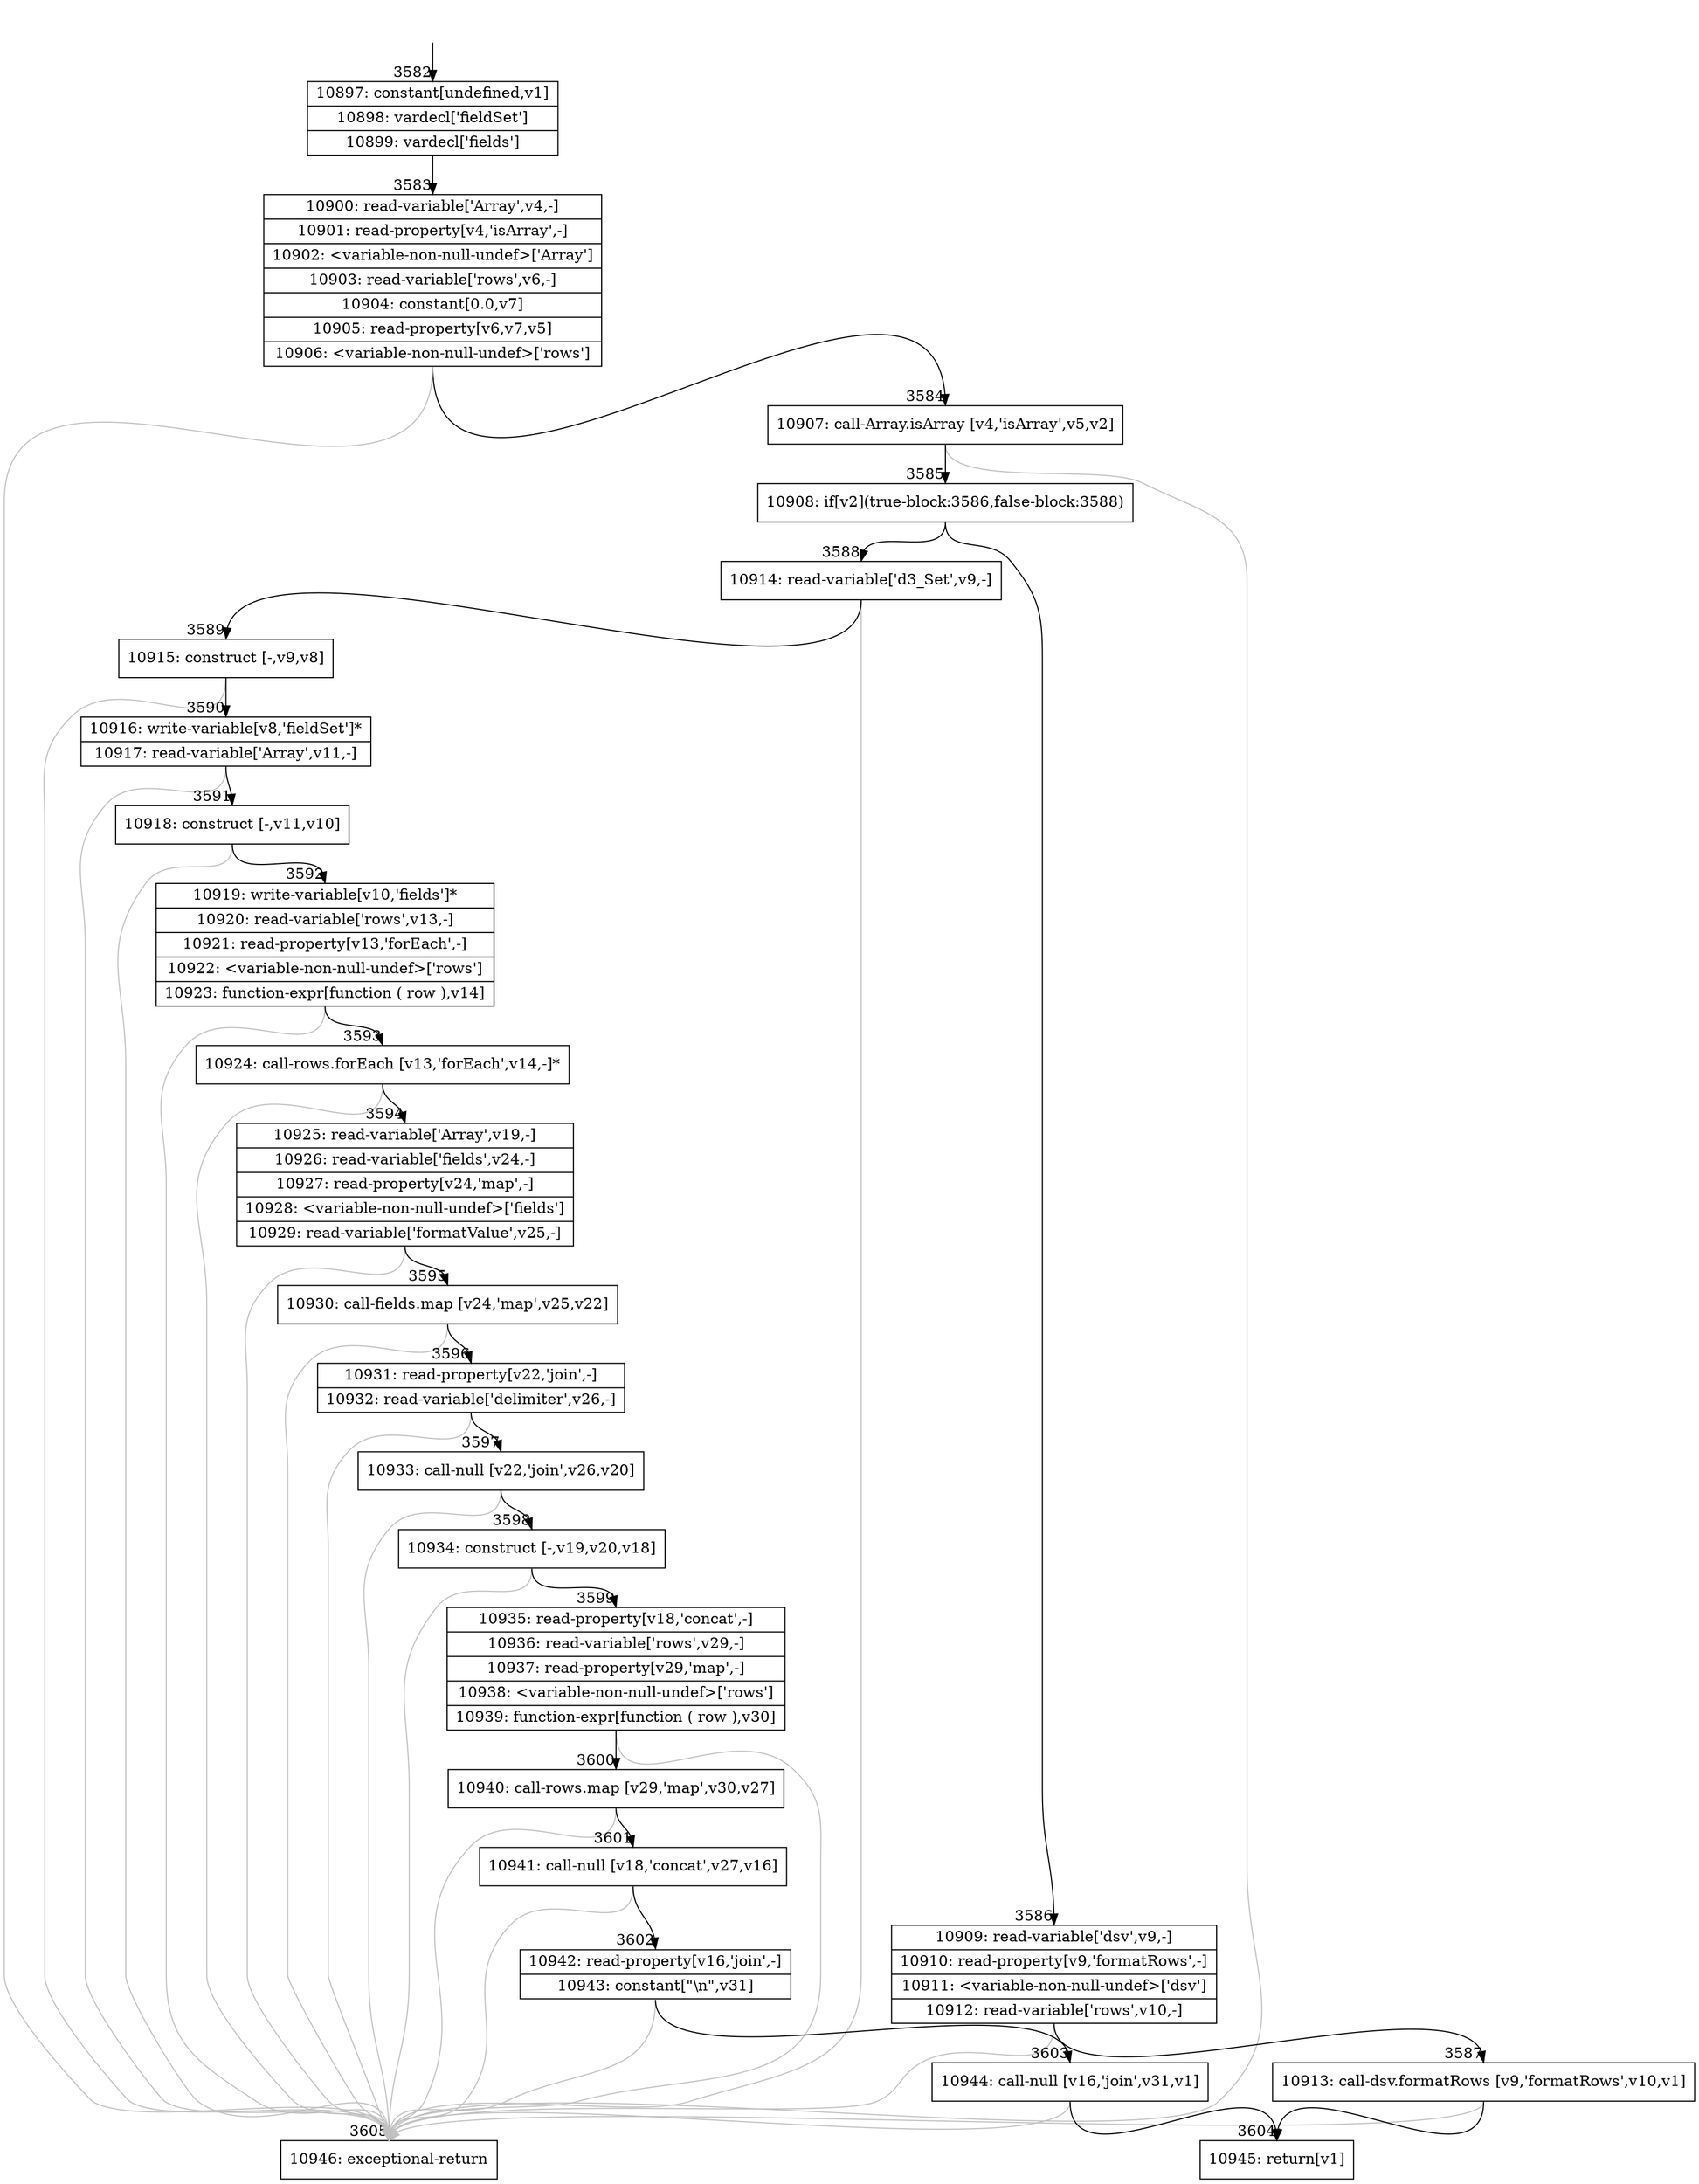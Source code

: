 digraph {
rankdir="TD"
BB_entry328[shape=none,label=""];
BB_entry328 -> BB3582 [tailport=s, headport=n, headlabel="    3582"]
BB3582 [shape=record label="{10897: constant[undefined,v1]|10898: vardecl['fieldSet']|10899: vardecl['fields']}" ] 
BB3582 -> BB3583 [tailport=s, headport=n, headlabel="      3583"]
BB3583 [shape=record label="{10900: read-variable['Array',v4,-]|10901: read-property[v4,'isArray',-]|10902: \<variable-non-null-undef\>['Array']|10903: read-variable['rows',v6,-]|10904: constant[0.0,v7]|10905: read-property[v6,v7,v5]|10906: \<variable-non-null-undef\>['rows']}" ] 
BB3583 -> BB3584 [tailport=s, headport=n, headlabel="      3584"]
BB3583 -> BB3605 [tailport=s, headport=n, color=gray, headlabel="      3605"]
BB3584 [shape=record label="{10907: call-Array.isArray [v4,'isArray',v5,v2]}" ] 
BB3584 -> BB3585 [tailport=s, headport=n, headlabel="      3585"]
BB3584 -> BB3605 [tailport=s, headport=n, color=gray]
BB3585 [shape=record label="{10908: if[v2](true-block:3586,false-block:3588)}" ] 
BB3585 -> BB3586 [tailport=s, headport=n, headlabel="      3586"]
BB3585 -> BB3588 [tailport=s, headport=n, headlabel="      3588"]
BB3586 [shape=record label="{10909: read-variable['dsv',v9,-]|10910: read-property[v9,'formatRows',-]|10911: \<variable-non-null-undef\>['dsv']|10912: read-variable['rows',v10,-]}" ] 
BB3586 -> BB3587 [tailport=s, headport=n, headlabel="      3587"]
BB3586 -> BB3605 [tailport=s, headport=n, color=gray]
BB3587 [shape=record label="{10913: call-dsv.formatRows [v9,'formatRows',v10,v1]}" ] 
BB3587 -> BB3604 [tailport=s, headport=n, headlabel="      3604"]
BB3587 -> BB3605 [tailport=s, headport=n, color=gray]
BB3588 [shape=record label="{10914: read-variable['d3_Set',v9,-]}" ] 
BB3588 -> BB3589 [tailport=s, headport=n, headlabel="      3589"]
BB3588 -> BB3605 [tailport=s, headport=n, color=gray]
BB3589 [shape=record label="{10915: construct [-,v9,v8]}" ] 
BB3589 -> BB3590 [tailport=s, headport=n, headlabel="      3590"]
BB3589 -> BB3605 [tailport=s, headport=n, color=gray]
BB3590 [shape=record label="{10916: write-variable[v8,'fieldSet']*|10917: read-variable['Array',v11,-]}" ] 
BB3590 -> BB3591 [tailport=s, headport=n, headlabel="      3591"]
BB3590 -> BB3605 [tailport=s, headport=n, color=gray]
BB3591 [shape=record label="{10918: construct [-,v11,v10]}" ] 
BB3591 -> BB3592 [tailport=s, headport=n, headlabel="      3592"]
BB3591 -> BB3605 [tailport=s, headport=n, color=gray]
BB3592 [shape=record label="{10919: write-variable[v10,'fields']*|10920: read-variable['rows',v13,-]|10921: read-property[v13,'forEach',-]|10922: \<variable-non-null-undef\>['rows']|10923: function-expr[function ( row ),v14]}" ] 
BB3592 -> BB3593 [tailport=s, headport=n, headlabel="      3593"]
BB3592 -> BB3605 [tailport=s, headport=n, color=gray]
BB3593 [shape=record label="{10924: call-rows.forEach [v13,'forEach',v14,-]*}" ] 
BB3593 -> BB3594 [tailport=s, headport=n, headlabel="      3594"]
BB3593 -> BB3605 [tailport=s, headport=n, color=gray]
BB3594 [shape=record label="{10925: read-variable['Array',v19,-]|10926: read-variable['fields',v24,-]|10927: read-property[v24,'map',-]|10928: \<variable-non-null-undef\>['fields']|10929: read-variable['formatValue',v25,-]}" ] 
BB3594 -> BB3595 [tailport=s, headport=n, headlabel="      3595"]
BB3594 -> BB3605 [tailport=s, headport=n, color=gray]
BB3595 [shape=record label="{10930: call-fields.map [v24,'map',v25,v22]}" ] 
BB3595 -> BB3596 [tailport=s, headport=n, headlabel="      3596"]
BB3595 -> BB3605 [tailport=s, headport=n, color=gray]
BB3596 [shape=record label="{10931: read-property[v22,'join',-]|10932: read-variable['delimiter',v26,-]}" ] 
BB3596 -> BB3597 [tailport=s, headport=n, headlabel="      3597"]
BB3596 -> BB3605 [tailport=s, headport=n, color=gray]
BB3597 [shape=record label="{10933: call-null [v22,'join',v26,v20]}" ] 
BB3597 -> BB3598 [tailport=s, headport=n, headlabel="      3598"]
BB3597 -> BB3605 [tailport=s, headport=n, color=gray]
BB3598 [shape=record label="{10934: construct [-,v19,v20,v18]}" ] 
BB3598 -> BB3599 [tailport=s, headport=n, headlabel="      3599"]
BB3598 -> BB3605 [tailport=s, headport=n, color=gray]
BB3599 [shape=record label="{10935: read-property[v18,'concat',-]|10936: read-variable['rows',v29,-]|10937: read-property[v29,'map',-]|10938: \<variable-non-null-undef\>['rows']|10939: function-expr[function ( row ),v30]}" ] 
BB3599 -> BB3600 [tailport=s, headport=n, headlabel="      3600"]
BB3599 -> BB3605 [tailport=s, headport=n, color=gray]
BB3600 [shape=record label="{10940: call-rows.map [v29,'map',v30,v27]}" ] 
BB3600 -> BB3601 [tailport=s, headport=n, headlabel="      3601"]
BB3600 -> BB3605 [tailport=s, headport=n, color=gray]
BB3601 [shape=record label="{10941: call-null [v18,'concat',v27,v16]}" ] 
BB3601 -> BB3602 [tailport=s, headport=n, headlabel="      3602"]
BB3601 -> BB3605 [tailport=s, headport=n, color=gray]
BB3602 [shape=record label="{10942: read-property[v16,'join',-]|10943: constant[\"\\n\",v31]}" ] 
BB3602 -> BB3603 [tailport=s, headport=n, headlabel="      3603"]
BB3602 -> BB3605 [tailport=s, headport=n, color=gray]
BB3603 [shape=record label="{10944: call-null [v16,'join',v31,v1]}" ] 
BB3603 -> BB3604 [tailport=s, headport=n]
BB3603 -> BB3605 [tailport=s, headport=n, color=gray]
BB3604 [shape=record label="{10945: return[v1]}" ] 
BB3605 [shape=record label="{10946: exceptional-return}" ] 
//#$~ 2103
}
